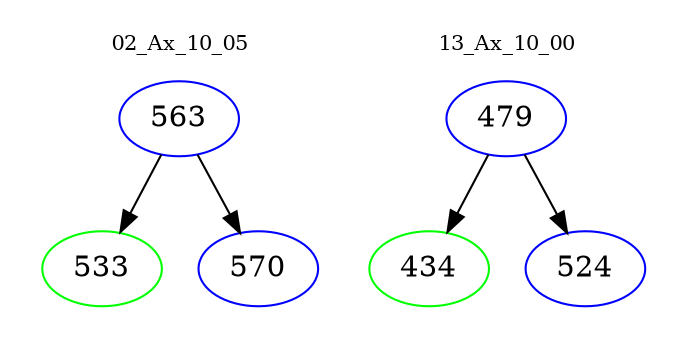 digraph{
subgraph cluster_0 {
color = white
label = "02_Ax_10_05";
fontsize=10;
T0_563 [label="563", color="blue"]
T0_563 -> T0_533 [color="black"]
T0_533 [label="533", color="green"]
T0_563 -> T0_570 [color="black"]
T0_570 [label="570", color="blue"]
}
subgraph cluster_1 {
color = white
label = "13_Ax_10_00";
fontsize=10;
T1_479 [label="479", color="blue"]
T1_479 -> T1_434 [color="black"]
T1_434 [label="434", color="green"]
T1_479 -> T1_524 [color="black"]
T1_524 [label="524", color="blue"]
}
}
